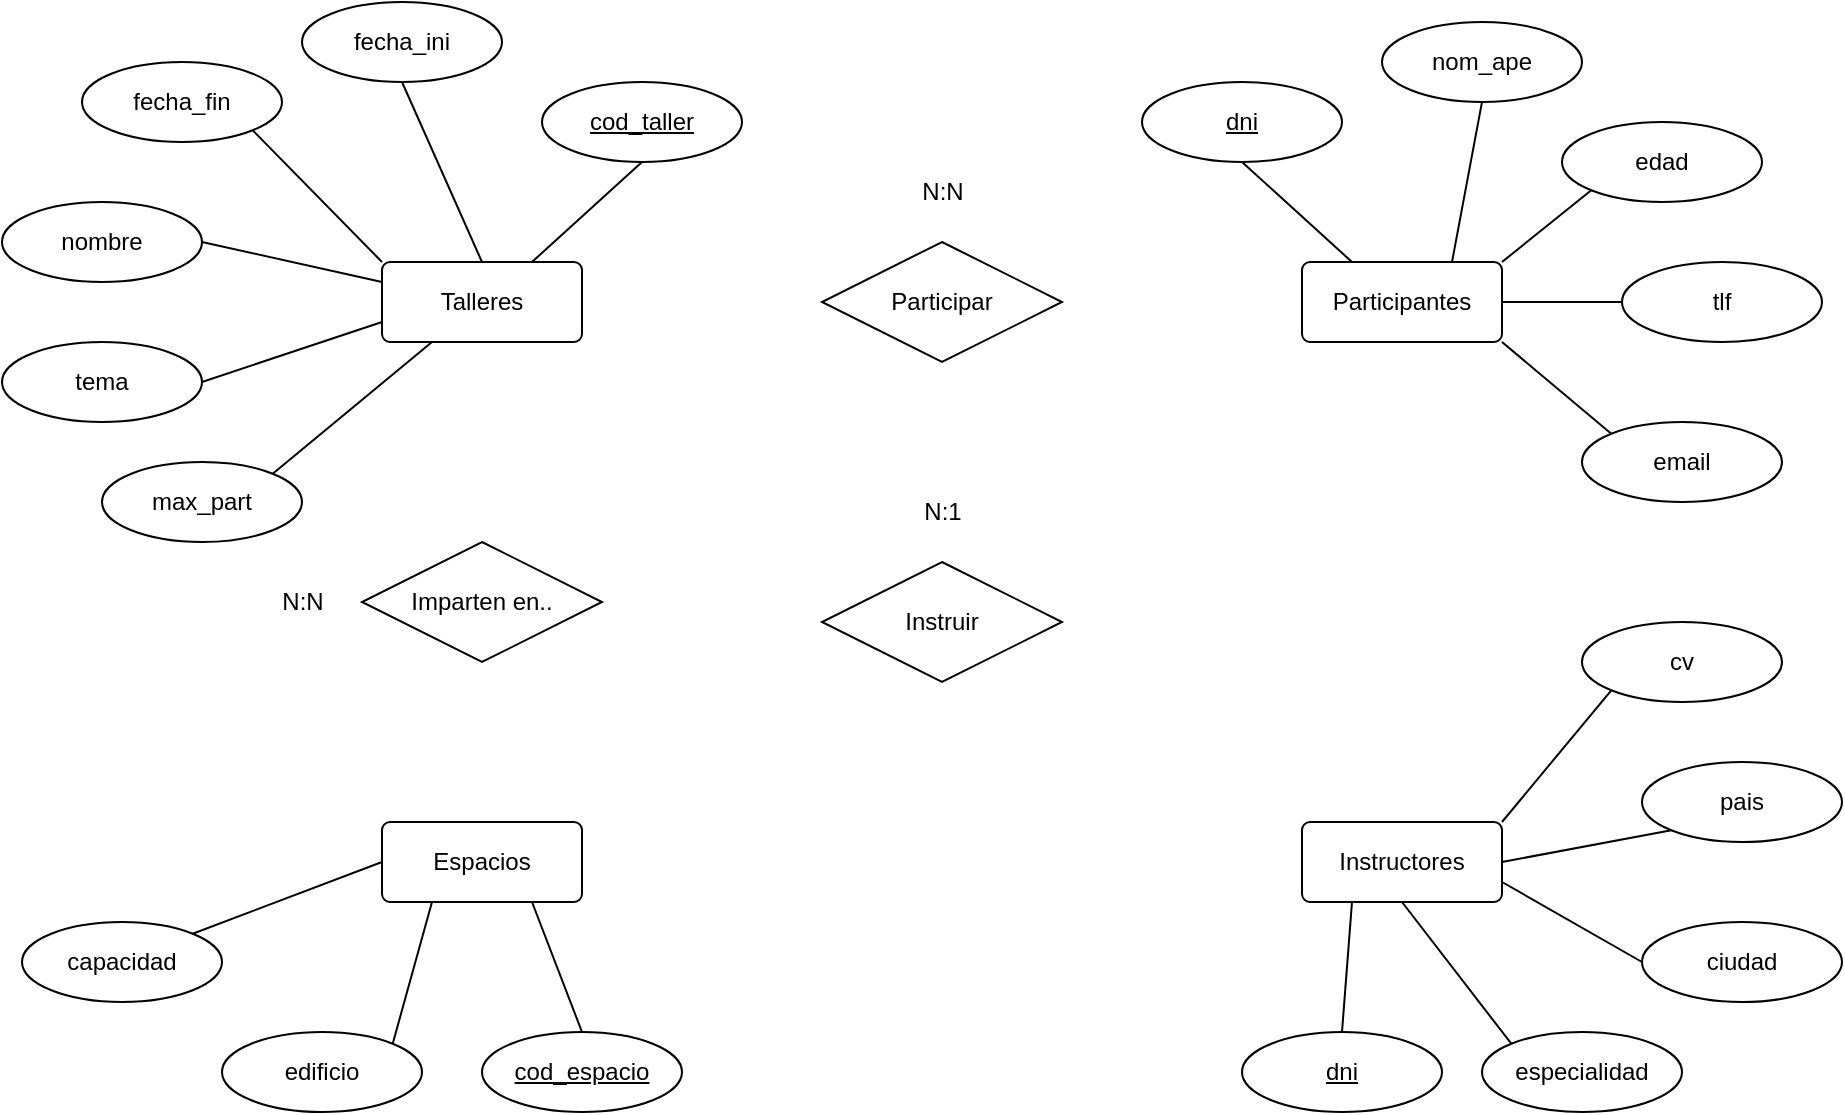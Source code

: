 <mxfile version="24.0.7" type="github">
  <diagram name="Página-1" id="fMd19Do2FWx-BMi6_N6Y">
    <mxGraphModel dx="2007" dy="745" grid="1" gridSize="10" guides="1" tooltips="1" connect="1" arrows="1" fold="1" page="1" pageScale="1" pageWidth="827" pageHeight="1169" math="0" shadow="0">
      <root>
        <mxCell id="0" />
        <mxCell id="1" parent="0" />
        <mxCell id="sIWbyuyJRMNvYDNGpS1E-1" value="Talleres" style="rounded=1;arcSize=10;whiteSpace=wrap;html=1;align=center;" vertex="1" parent="1">
          <mxGeometry x="120" y="160" width="100" height="40" as="geometry" />
        </mxCell>
        <mxCell id="sIWbyuyJRMNvYDNGpS1E-2" value="Participantes" style="rounded=1;arcSize=10;whiteSpace=wrap;html=1;align=center;" vertex="1" parent="1">
          <mxGeometry x="580" y="160" width="100" height="40" as="geometry" />
        </mxCell>
        <mxCell id="sIWbyuyJRMNvYDNGpS1E-3" value="Espacios" style="rounded=1;arcSize=10;whiteSpace=wrap;html=1;align=center;" vertex="1" parent="1">
          <mxGeometry x="120" y="440" width="100" height="40" as="geometry" />
        </mxCell>
        <mxCell id="sIWbyuyJRMNvYDNGpS1E-4" value="Instructores" style="rounded=1;arcSize=10;whiteSpace=wrap;html=1;align=center;" vertex="1" parent="1">
          <mxGeometry x="580" y="440" width="100" height="40" as="geometry" />
        </mxCell>
        <mxCell id="sIWbyuyJRMNvYDNGpS1E-5" value="Participar" style="shape=rhombus;perimeter=rhombusPerimeter;whiteSpace=wrap;html=1;align=center;" vertex="1" parent="1">
          <mxGeometry x="340" y="150" width="120" height="60" as="geometry" />
        </mxCell>
        <mxCell id="sIWbyuyJRMNvYDNGpS1E-6" value="cod_taller" style="ellipse;whiteSpace=wrap;html=1;align=center;fontStyle=4;" vertex="1" parent="1">
          <mxGeometry x="200" y="70" width="100" height="40" as="geometry" />
        </mxCell>
        <mxCell id="sIWbyuyJRMNvYDNGpS1E-7" value="fecha_ini" style="ellipse;whiteSpace=wrap;html=1;align=center;" vertex="1" parent="1">
          <mxGeometry x="80" y="30" width="100" height="40" as="geometry" />
        </mxCell>
        <mxCell id="sIWbyuyJRMNvYDNGpS1E-8" value="fecha_fin" style="ellipse;whiteSpace=wrap;html=1;align=center;" vertex="1" parent="1">
          <mxGeometry x="-30" y="60" width="100" height="40" as="geometry" />
        </mxCell>
        <mxCell id="sIWbyuyJRMNvYDNGpS1E-9" value="nombre" style="ellipse;whiteSpace=wrap;html=1;align=center;" vertex="1" parent="1">
          <mxGeometry x="-70" y="130" width="100" height="40" as="geometry" />
        </mxCell>
        <mxCell id="sIWbyuyJRMNvYDNGpS1E-10" value="tema" style="ellipse;whiteSpace=wrap;html=1;align=center;" vertex="1" parent="1">
          <mxGeometry x="-70" y="200" width="100" height="40" as="geometry" />
        </mxCell>
        <mxCell id="sIWbyuyJRMNvYDNGpS1E-11" value="max_part" style="ellipse;whiteSpace=wrap;html=1;align=center;" vertex="1" parent="1">
          <mxGeometry x="-20" y="260" width="100" height="40" as="geometry" />
        </mxCell>
        <mxCell id="sIWbyuyJRMNvYDNGpS1E-13" value="" style="endArrow=none;html=1;rounded=0;exitX=0.75;exitY=0;exitDx=0;exitDy=0;entryX=0.5;entryY=1;entryDx=0;entryDy=0;" edge="1" parent="1" source="sIWbyuyJRMNvYDNGpS1E-1" target="sIWbyuyJRMNvYDNGpS1E-6">
          <mxGeometry width="50" height="50" relative="1" as="geometry">
            <mxPoint x="250" y="180" as="sourcePoint" />
            <mxPoint x="300" y="130" as="targetPoint" />
          </mxGeometry>
        </mxCell>
        <mxCell id="sIWbyuyJRMNvYDNGpS1E-15" value="" style="endArrow=none;html=1;rounded=0;exitX=0.5;exitY=0;exitDx=0;exitDy=0;entryX=0.5;entryY=1;entryDx=0;entryDy=0;" edge="1" parent="1" source="sIWbyuyJRMNvYDNGpS1E-1" target="sIWbyuyJRMNvYDNGpS1E-7">
          <mxGeometry width="50" height="50" relative="1" as="geometry">
            <mxPoint x="150" y="140" as="sourcePoint" />
            <mxPoint x="180" y="90" as="targetPoint" />
          </mxGeometry>
        </mxCell>
        <mxCell id="sIWbyuyJRMNvYDNGpS1E-16" value="" style="endArrow=none;html=1;rounded=0;exitX=0;exitY=0;exitDx=0;exitDy=0;entryX=1;entryY=1;entryDx=0;entryDy=0;" edge="1" parent="1" source="sIWbyuyJRMNvYDNGpS1E-1" target="sIWbyuyJRMNvYDNGpS1E-8">
          <mxGeometry width="50" height="50" relative="1" as="geometry">
            <mxPoint x="90" y="190" as="sourcePoint" />
            <mxPoint x="50" y="100" as="targetPoint" />
          </mxGeometry>
        </mxCell>
        <mxCell id="sIWbyuyJRMNvYDNGpS1E-17" value="" style="endArrow=none;html=1;rounded=0;exitX=0;exitY=0.25;exitDx=0;exitDy=0;entryX=1;entryY=0.5;entryDx=0;entryDy=0;" edge="1" parent="1" source="sIWbyuyJRMNvYDNGpS1E-1" target="sIWbyuyJRMNvYDNGpS1E-9">
          <mxGeometry width="50" height="50" relative="1" as="geometry">
            <mxPoint x="105" y="183" as="sourcePoint" />
            <mxPoint x="40" y="117" as="targetPoint" />
          </mxGeometry>
        </mxCell>
        <mxCell id="sIWbyuyJRMNvYDNGpS1E-18" value="" style="endArrow=none;html=1;rounded=0;exitX=0;exitY=0.75;exitDx=0;exitDy=0;entryX=1;entryY=0.5;entryDx=0;entryDy=0;" edge="1" parent="1" source="sIWbyuyJRMNvYDNGpS1E-1" target="sIWbyuyJRMNvYDNGpS1E-10">
          <mxGeometry width="50" height="50" relative="1" as="geometry">
            <mxPoint x="130" y="180" as="sourcePoint" />
            <mxPoint x="40" y="160" as="targetPoint" />
          </mxGeometry>
        </mxCell>
        <mxCell id="sIWbyuyJRMNvYDNGpS1E-19" value="" style="endArrow=none;html=1;rounded=0;exitX=0.25;exitY=1;exitDx=0;exitDy=0;entryX=1;entryY=0;entryDx=0;entryDy=0;" edge="1" parent="1" source="sIWbyuyJRMNvYDNGpS1E-1" target="sIWbyuyJRMNvYDNGpS1E-11">
          <mxGeometry width="50" height="50" relative="1" as="geometry">
            <mxPoint x="130" y="200" as="sourcePoint" />
            <mxPoint x="40" y="230" as="targetPoint" />
          </mxGeometry>
        </mxCell>
        <mxCell id="sIWbyuyJRMNvYDNGpS1E-28" value="cod_espacio" style="ellipse;whiteSpace=wrap;html=1;align=center;fontStyle=4;" vertex="1" parent="1">
          <mxGeometry x="170" y="545" width="100" height="40" as="geometry" />
        </mxCell>
        <mxCell id="sIWbyuyJRMNvYDNGpS1E-29" value="capacidad" style="ellipse;whiteSpace=wrap;html=1;align=center;" vertex="1" parent="1">
          <mxGeometry x="-60" y="490" width="100" height="40" as="geometry" />
        </mxCell>
        <mxCell id="sIWbyuyJRMNvYDNGpS1E-31" value="" style="endArrow=none;html=1;rounded=0;exitX=0.75;exitY=1;exitDx=0;exitDy=0;entryX=0.5;entryY=0;entryDx=0;entryDy=0;" edge="1" target="sIWbyuyJRMNvYDNGpS1E-28" parent="1" source="sIWbyuyJRMNvYDNGpS1E-3">
          <mxGeometry width="50" height="50" relative="1" as="geometry">
            <mxPoint x="-15" y="510" as="sourcePoint" />
            <mxPoint x="90" y="480" as="targetPoint" />
          </mxGeometry>
        </mxCell>
        <mxCell id="sIWbyuyJRMNvYDNGpS1E-32" value="" style="endArrow=none;html=1;rounded=0;exitX=0.25;exitY=1;exitDx=0;exitDy=0;entryX=1;entryY=0;entryDx=0;entryDy=0;" edge="1" target="sIWbyuyJRMNvYDNGpS1E-39" parent="1" source="sIWbyuyJRMNvYDNGpS1E-3">
          <mxGeometry width="50" height="50" relative="1" as="geometry">
            <mxPoint x="-40" y="510" as="sourcePoint" />
            <mxPoint x="-30" y="440" as="targetPoint" />
          </mxGeometry>
        </mxCell>
        <mxCell id="sIWbyuyJRMNvYDNGpS1E-33" value="" style="endArrow=none;html=1;rounded=0;exitX=0;exitY=0.5;exitDx=0;exitDy=0;entryX=1;entryY=0;entryDx=0;entryDy=0;" edge="1" target="sIWbyuyJRMNvYDNGpS1E-29" parent="1" source="sIWbyuyJRMNvYDNGpS1E-3">
          <mxGeometry width="50" height="50" relative="1" as="geometry">
            <mxPoint x="-90" y="510" as="sourcePoint" />
            <mxPoint x="-160" y="450" as="targetPoint" />
          </mxGeometry>
        </mxCell>
        <mxCell id="sIWbyuyJRMNvYDNGpS1E-39" value="edificio" style="ellipse;whiteSpace=wrap;html=1;align=center;" vertex="1" parent="1">
          <mxGeometry x="40" y="545" width="100" height="40" as="geometry" />
        </mxCell>
        <mxCell id="sIWbyuyJRMNvYDNGpS1E-40" value="dni" style="ellipse;whiteSpace=wrap;html=1;align=center;fontStyle=4;" vertex="1" parent="1">
          <mxGeometry x="550" y="545" width="100" height="40" as="geometry" />
        </mxCell>
        <mxCell id="sIWbyuyJRMNvYDNGpS1E-41" value="ciudad" style="ellipse;whiteSpace=wrap;html=1;align=center;" vertex="1" parent="1">
          <mxGeometry x="750" y="490" width="100" height="40" as="geometry" />
        </mxCell>
        <mxCell id="sIWbyuyJRMNvYDNGpS1E-42" value="pais" style="ellipse;whiteSpace=wrap;html=1;align=center;" vertex="1" parent="1">
          <mxGeometry x="750" y="410" width="100" height="40" as="geometry" />
        </mxCell>
        <mxCell id="sIWbyuyJRMNvYDNGpS1E-43" value="" style="endArrow=none;html=1;rounded=0;exitX=0.25;exitY=1;exitDx=0;exitDy=0;entryX=0.5;entryY=0;entryDx=0;entryDy=0;" edge="1" target="sIWbyuyJRMNvYDNGpS1E-40" parent="1" source="sIWbyuyJRMNvYDNGpS1E-4">
          <mxGeometry width="50" height="50" relative="1" as="geometry">
            <mxPoint x="845" y="625" as="sourcePoint" />
            <mxPoint x="950" y="595" as="targetPoint" />
          </mxGeometry>
        </mxCell>
        <mxCell id="sIWbyuyJRMNvYDNGpS1E-44" value="" style="endArrow=none;html=1;rounded=0;exitX=0.5;exitY=1;exitDx=0;exitDy=0;entryX=0;entryY=0;entryDx=0;entryDy=0;" edge="1" target="sIWbyuyJRMNvYDNGpS1E-51" parent="1" source="sIWbyuyJRMNvYDNGpS1E-4">
          <mxGeometry width="50" height="50" relative="1" as="geometry">
            <mxPoint x="515" y="810" as="sourcePoint" />
            <mxPoint x="525" y="740" as="targetPoint" />
          </mxGeometry>
        </mxCell>
        <mxCell id="sIWbyuyJRMNvYDNGpS1E-45" value="" style="endArrow=none;html=1;rounded=0;exitX=1;exitY=0.75;exitDx=0;exitDy=0;entryX=0;entryY=0.5;entryDx=0;entryDy=0;" edge="1" target="sIWbyuyJRMNvYDNGpS1E-41" parent="1" source="sIWbyuyJRMNvYDNGpS1E-4">
          <mxGeometry width="50" height="50" relative="1" as="geometry">
            <mxPoint x="465" y="810" as="sourcePoint" />
            <mxPoint x="395" y="750" as="targetPoint" />
          </mxGeometry>
        </mxCell>
        <mxCell id="sIWbyuyJRMNvYDNGpS1E-46" value="" style="endArrow=none;html=1;rounded=0;exitX=1;exitY=0.5;exitDx=0;exitDy=0;entryX=0;entryY=1;entryDx=0;entryDy=0;" edge="1" target="sIWbyuyJRMNvYDNGpS1E-42" parent="1" source="sIWbyuyJRMNvYDNGpS1E-4">
          <mxGeometry width="50" height="50" relative="1" as="geometry">
            <mxPoint x="465" y="820" as="sourcePoint" />
            <mxPoint x="385" y="767" as="targetPoint" />
          </mxGeometry>
        </mxCell>
        <mxCell id="sIWbyuyJRMNvYDNGpS1E-47" value="cv" style="ellipse;whiteSpace=wrap;html=1;align=center;" vertex="1" parent="1">
          <mxGeometry x="720" y="340" width="100" height="40" as="geometry" />
        </mxCell>
        <mxCell id="sIWbyuyJRMNvYDNGpS1E-49" value="" style="endArrow=none;html=1;rounded=0;exitX=1;exitY=0;exitDx=0;exitDy=0;entryX=0;entryY=1;entryDx=0;entryDy=0;" edge="1" target="sIWbyuyJRMNvYDNGpS1E-47" parent="1" source="sIWbyuyJRMNvYDNGpS1E-4">
          <mxGeometry width="50" height="50" relative="1" as="geometry">
            <mxPoint x="465" y="840" as="sourcePoint" />
            <mxPoint x="385" y="810" as="targetPoint" />
          </mxGeometry>
        </mxCell>
        <mxCell id="sIWbyuyJRMNvYDNGpS1E-51" value="especialidad" style="ellipse;whiteSpace=wrap;html=1;align=center;" vertex="1" parent="1">
          <mxGeometry x="670" y="545" width="100" height="40" as="geometry" />
        </mxCell>
        <mxCell id="sIWbyuyJRMNvYDNGpS1E-52" value="dni" style="ellipse;whiteSpace=wrap;html=1;align=center;fontStyle=4;" vertex="1" parent="1">
          <mxGeometry x="500" y="70" width="100" height="40" as="geometry" />
        </mxCell>
        <mxCell id="sIWbyuyJRMNvYDNGpS1E-53" value="edad" style="ellipse;whiteSpace=wrap;html=1;align=center;" vertex="1" parent="1">
          <mxGeometry x="710" y="90" width="100" height="40" as="geometry" />
        </mxCell>
        <mxCell id="sIWbyuyJRMNvYDNGpS1E-54" value="tlf" style="ellipse;whiteSpace=wrap;html=1;align=center;" vertex="1" parent="1">
          <mxGeometry x="740" y="160" width="100" height="40" as="geometry" />
        </mxCell>
        <mxCell id="sIWbyuyJRMNvYDNGpS1E-55" value="" style="endArrow=none;html=1;rounded=0;exitX=0.25;exitY=0;exitDx=0;exitDy=0;entryX=0.5;entryY=1;entryDx=0;entryDy=0;" edge="1" target="sIWbyuyJRMNvYDNGpS1E-52" parent="1" source="sIWbyuyJRMNvYDNGpS1E-2">
          <mxGeometry width="50" height="50" relative="1" as="geometry">
            <mxPoint x="955" y="145" as="sourcePoint" />
            <mxPoint x="1060" y="115" as="targetPoint" />
          </mxGeometry>
        </mxCell>
        <mxCell id="sIWbyuyJRMNvYDNGpS1E-56" value="" style="endArrow=none;html=1;rounded=0;exitX=0.75;exitY=0;exitDx=0;exitDy=0;entryX=0.5;entryY=1;entryDx=0;entryDy=0;" edge="1" target="sIWbyuyJRMNvYDNGpS1E-63" parent="1" source="sIWbyuyJRMNvYDNGpS1E-2">
          <mxGeometry width="50" height="50" relative="1" as="geometry">
            <mxPoint x="930" y="145" as="sourcePoint" />
            <mxPoint x="940" y="75" as="targetPoint" />
          </mxGeometry>
        </mxCell>
        <mxCell id="sIWbyuyJRMNvYDNGpS1E-57" value="" style="endArrow=none;html=1;rounded=0;exitX=1;exitY=0;exitDx=0;exitDy=0;entryX=0;entryY=1;entryDx=0;entryDy=0;" edge="1" target="sIWbyuyJRMNvYDNGpS1E-53" parent="1" source="sIWbyuyJRMNvYDNGpS1E-2">
          <mxGeometry width="50" height="50" relative="1" as="geometry">
            <mxPoint x="880" y="145" as="sourcePoint" />
            <mxPoint x="810" y="85" as="targetPoint" />
          </mxGeometry>
        </mxCell>
        <mxCell id="sIWbyuyJRMNvYDNGpS1E-58" value="" style="endArrow=none;html=1;rounded=0;exitX=0;exitY=0.5;exitDx=0;exitDy=0;entryX=1;entryY=0.5;entryDx=0;entryDy=0;" edge="1" target="sIWbyuyJRMNvYDNGpS1E-2" parent="1" source="sIWbyuyJRMNvYDNGpS1E-54">
          <mxGeometry width="50" height="50" relative="1" as="geometry">
            <mxPoint x="880" y="155" as="sourcePoint" />
            <mxPoint x="800" y="102" as="targetPoint" />
          </mxGeometry>
        </mxCell>
        <mxCell id="sIWbyuyJRMNvYDNGpS1E-59" value="email" style="ellipse;whiteSpace=wrap;html=1;align=center;" vertex="1" parent="1">
          <mxGeometry x="720" y="240" width="100" height="40" as="geometry" />
        </mxCell>
        <mxCell id="sIWbyuyJRMNvYDNGpS1E-61" value="" style="endArrow=none;html=1;rounded=0;exitX=1;exitY=1;exitDx=0;exitDy=0;entryX=0;entryY=0;entryDx=0;entryDy=0;" edge="1" target="sIWbyuyJRMNvYDNGpS1E-59" parent="1" source="sIWbyuyJRMNvYDNGpS1E-2">
          <mxGeometry width="50" height="50" relative="1" as="geometry">
            <mxPoint x="880" y="175" as="sourcePoint" />
            <mxPoint x="800" y="145" as="targetPoint" />
          </mxGeometry>
        </mxCell>
        <mxCell id="sIWbyuyJRMNvYDNGpS1E-63" value="nom_ape" style="ellipse;whiteSpace=wrap;html=1;align=center;" vertex="1" parent="1">
          <mxGeometry x="620" y="40" width="100" height="40" as="geometry" />
        </mxCell>
        <mxCell id="sIWbyuyJRMNvYDNGpS1E-64" value="Instruir" style="shape=rhombus;perimeter=rhombusPerimeter;whiteSpace=wrap;html=1;align=center;" vertex="1" parent="1">
          <mxGeometry x="340" y="310" width="120" height="60" as="geometry" />
        </mxCell>
        <mxCell id="sIWbyuyJRMNvYDNGpS1E-65" value="Imparten en.." style="shape=rhombus;perimeter=rhombusPerimeter;whiteSpace=wrap;html=1;align=center;" vertex="1" parent="1">
          <mxGeometry x="110" y="300" width="120" height="60" as="geometry" />
        </mxCell>
        <mxCell id="sIWbyuyJRMNvYDNGpS1E-66" value="N:N" style="text;html=1;align=center;verticalAlign=middle;resizable=0;points=[];autosize=1;strokeColor=none;fillColor=none;" vertex="1" parent="1">
          <mxGeometry x="60" y="315" width="40" height="30" as="geometry" />
        </mxCell>
        <mxCell id="sIWbyuyJRMNvYDNGpS1E-67" value="N:N" style="text;html=1;align=center;verticalAlign=middle;resizable=0;points=[];autosize=1;strokeColor=none;fillColor=none;" vertex="1" parent="1">
          <mxGeometry x="380" y="110" width="40" height="30" as="geometry" />
        </mxCell>
        <mxCell id="sIWbyuyJRMNvYDNGpS1E-69" value="N:1" style="text;html=1;align=center;verticalAlign=middle;resizable=0;points=[];autosize=1;strokeColor=none;fillColor=none;" vertex="1" parent="1">
          <mxGeometry x="380" y="270" width="40" height="30" as="geometry" />
        </mxCell>
      </root>
    </mxGraphModel>
  </diagram>
</mxfile>

